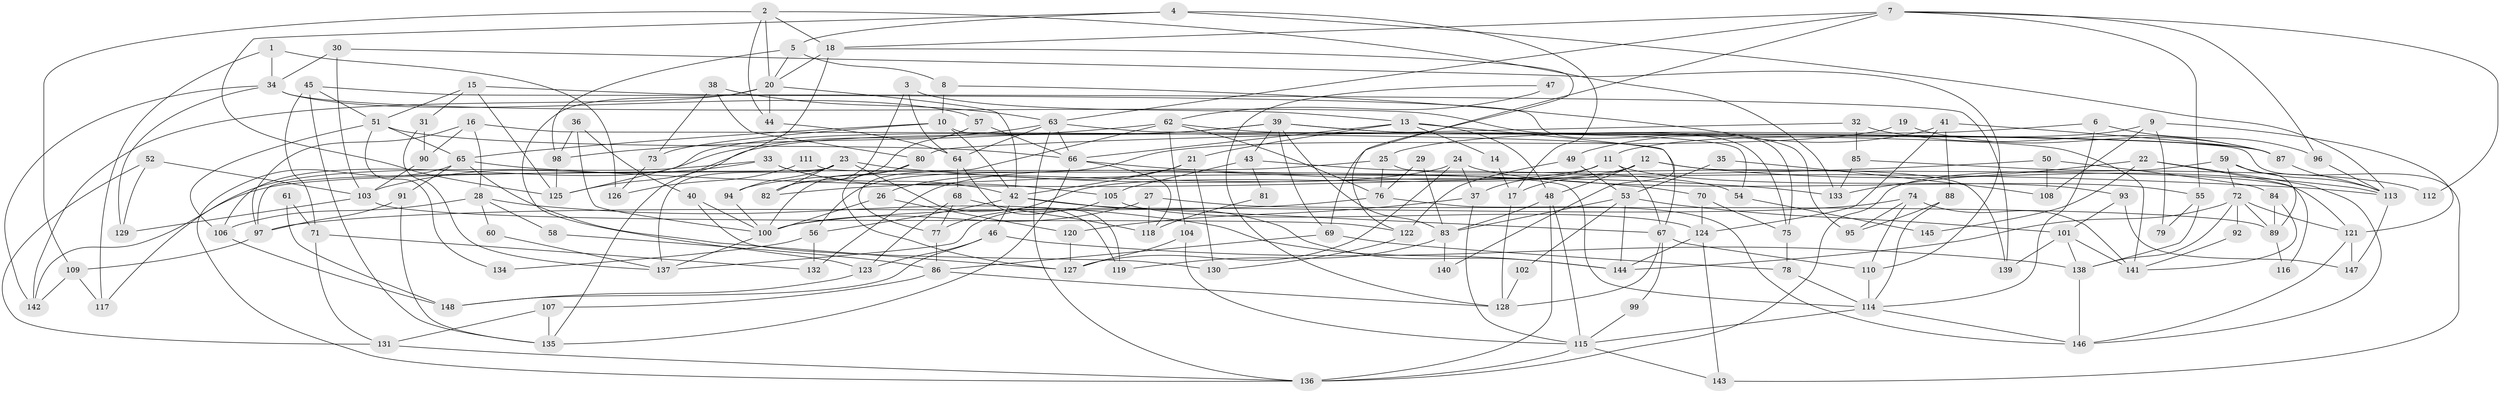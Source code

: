// coarse degree distribution, {3: 0.23469387755102042, 5: 0.19387755102040816, 9: 0.04081632653061224, 6: 0.09183673469387756, 7: 0.11224489795918367, 8: 0.061224489795918366, 2: 0.07142857142857142, 4: 0.16326530612244897, 10: 0.02040816326530612, 11: 0.01020408163265306}
// Generated by graph-tools (version 1.1) at 2025/24/03/03/25 07:24:00]
// undirected, 148 vertices, 296 edges
graph export_dot {
graph [start="1"]
  node [color=gray90,style=filled];
  1;
  2;
  3;
  4;
  5;
  6;
  7;
  8;
  9;
  10;
  11;
  12;
  13;
  14;
  15;
  16;
  17;
  18;
  19;
  20;
  21;
  22;
  23;
  24;
  25;
  26;
  27;
  28;
  29;
  30;
  31;
  32;
  33;
  34;
  35;
  36;
  37;
  38;
  39;
  40;
  41;
  42;
  43;
  44;
  45;
  46;
  47;
  48;
  49;
  50;
  51;
  52;
  53;
  54;
  55;
  56;
  57;
  58;
  59;
  60;
  61;
  62;
  63;
  64;
  65;
  66;
  67;
  68;
  69;
  70;
  71;
  72;
  73;
  74;
  75;
  76;
  77;
  78;
  79;
  80;
  81;
  82;
  83;
  84;
  85;
  86;
  87;
  88;
  89;
  90;
  91;
  92;
  93;
  94;
  95;
  96;
  97;
  98;
  99;
  100;
  101;
  102;
  103;
  104;
  105;
  106;
  107;
  108;
  109;
  110;
  111;
  112;
  113;
  114;
  115;
  116;
  117;
  118;
  119;
  120;
  121;
  122;
  123;
  124;
  125;
  126;
  127;
  128;
  129;
  130;
  131;
  132;
  133;
  134;
  135;
  136;
  137;
  138;
  139;
  140;
  141;
  142;
  143;
  144;
  145;
  146;
  147;
  148;
  1 -- 117;
  1 -- 34;
  1 -- 126;
  2 -- 18;
  2 -- 20;
  2 -- 44;
  2 -- 109;
  2 -- 133;
  3 -- 64;
  3 -- 13;
  3 -- 82;
  4 -- 113;
  4 -- 125;
  4 -- 5;
  4 -- 17;
  5 -- 98;
  5 -- 8;
  5 -- 20;
  6 -- 114;
  6 -- 96;
  6 -- 25;
  7 -- 55;
  7 -- 63;
  7 -- 18;
  7 -- 69;
  7 -- 96;
  7 -- 112;
  8 -- 10;
  8 -- 95;
  9 -- 11;
  9 -- 121;
  9 -- 79;
  9 -- 108;
  10 -- 65;
  10 -- 42;
  10 -- 54;
  10 -- 73;
  11 -- 93;
  11 -- 37;
  11 -- 67;
  11 -- 132;
  12 -- 121;
  12 -- 48;
  12 -- 17;
  12 -- 77;
  12 -- 113;
  13 -- 48;
  13 -- 21;
  13 -- 14;
  13 -- 66;
  13 -- 140;
  14 -- 17;
  15 -- 51;
  15 -- 125;
  15 -- 31;
  15 -- 139;
  16 -- 67;
  16 -- 28;
  16 -- 90;
  16 -- 97;
  17 -- 128;
  18 -- 20;
  18 -- 122;
  18 -- 135;
  19 -- 56;
  19 -- 87;
  20 -- 44;
  20 -- 42;
  20 -- 123;
  20 -- 142;
  21 -- 42;
  21 -- 130;
  21 -- 26;
  22 -- 146;
  22 -- 133;
  22 -- 116;
  22 -- 145;
  23 -- 82;
  23 -- 97;
  23 -- 94;
  23 -- 119;
  23 -- 133;
  23 -- 137;
  24 -- 94;
  24 -- 127;
  24 -- 37;
  24 -- 55;
  25 -- 142;
  25 -- 76;
  25 -- 139;
  26 -- 120;
  26 -- 100;
  27 -- 118;
  27 -- 100;
  27 -- 89;
  28 -- 106;
  28 -- 144;
  28 -- 58;
  28 -- 60;
  29 -- 76;
  29 -- 83;
  30 -- 34;
  30 -- 103;
  30 -- 110;
  31 -- 137;
  31 -- 90;
  32 -- 80;
  32 -- 87;
  32 -- 85;
  33 -- 42;
  33 -- 103;
  33 -- 105;
  33 -- 117;
  34 -- 75;
  34 -- 142;
  34 -- 57;
  34 -- 129;
  35 -- 53;
  35 -- 108;
  36 -- 100;
  36 -- 98;
  36 -- 40;
  37 -- 115;
  37 -- 120;
  38 -- 80;
  38 -- 63;
  38 -- 73;
  39 -- 87;
  39 -- 69;
  39 -- 43;
  39 -- 83;
  39 -- 106;
  39 -- 125;
  39 -- 141;
  40 -- 100;
  40 -- 130;
  41 -- 124;
  41 -- 49;
  41 -- 87;
  41 -- 88;
  42 -- 46;
  42 -- 56;
  42 -- 67;
  42 -- 144;
  43 -- 105;
  43 -- 54;
  43 -- 81;
  44 -- 64;
  45 -- 51;
  45 -- 135;
  45 -- 71;
  45 -- 75;
  46 -- 148;
  46 -- 123;
  46 -- 138;
  47 -- 128;
  47 -- 62;
  48 -- 115;
  48 -- 83;
  48 -- 136;
  49 -- 53;
  49 -- 122;
  50 -- 84;
  50 -- 82;
  50 -- 108;
  51 -- 65;
  51 -- 66;
  51 -- 106;
  51 -- 134;
  52 -- 131;
  52 -- 103;
  52 -- 129;
  53 -- 101;
  53 -- 144;
  53 -- 83;
  53 -- 102;
  54 -- 145;
  55 -- 138;
  55 -- 79;
  56 -- 132;
  56 -- 134;
  57 -- 66;
  57 -- 82;
  58 -- 86;
  59 -- 89;
  59 -- 136;
  59 -- 72;
  59 -- 113;
  60 -- 137;
  61 -- 148;
  61 -- 71;
  62 -- 76;
  62 -- 87;
  62 -- 77;
  62 -- 98;
  62 -- 104;
  63 -- 136;
  63 -- 66;
  63 -- 64;
  63 -- 125;
  63 -- 143;
  64 -- 119;
  64 -- 68;
  65 -- 136;
  65 -- 113;
  65 -- 91;
  65 -- 127;
  66 -- 70;
  66 -- 118;
  66 -- 135;
  67 -- 99;
  67 -- 110;
  67 -- 128;
  68 -- 77;
  68 -- 118;
  68 -- 123;
  69 -- 86;
  69 -- 78;
  70 -- 75;
  70 -- 124;
  71 -- 131;
  71 -- 132;
  72 -- 138;
  72 -- 89;
  72 -- 92;
  72 -- 121;
  72 -- 144;
  73 -- 126;
  74 -- 141;
  74 -- 110;
  74 -- 95;
  74 -- 100;
  75 -- 78;
  76 -- 97;
  76 -- 146;
  77 -- 86;
  78 -- 114;
  80 -- 100;
  80 -- 127;
  81 -- 118;
  83 -- 119;
  83 -- 140;
  84 -- 141;
  84 -- 89;
  85 -- 133;
  85 -- 112;
  86 -- 128;
  86 -- 107;
  87 -- 113;
  88 -- 95;
  88 -- 114;
  89 -- 116;
  90 -- 103;
  91 -- 135;
  91 -- 97;
  92 -- 141;
  93 -- 147;
  93 -- 101;
  94 -- 100;
  96 -- 113;
  97 -- 109;
  98 -- 125;
  99 -- 115;
  100 -- 137;
  101 -- 138;
  101 -- 139;
  101 -- 141;
  102 -- 128;
  103 -- 129;
  103 -- 122;
  104 -- 115;
  104 -- 127;
  105 -- 137;
  105 -- 124;
  106 -- 148;
  107 -- 135;
  107 -- 131;
  109 -- 117;
  109 -- 142;
  110 -- 114;
  111 -- 114;
  111 -- 126;
  113 -- 147;
  114 -- 115;
  114 -- 146;
  115 -- 143;
  115 -- 136;
  120 -- 127;
  121 -- 146;
  121 -- 147;
  122 -- 130;
  123 -- 148;
  124 -- 144;
  124 -- 143;
  131 -- 136;
  138 -- 146;
}
